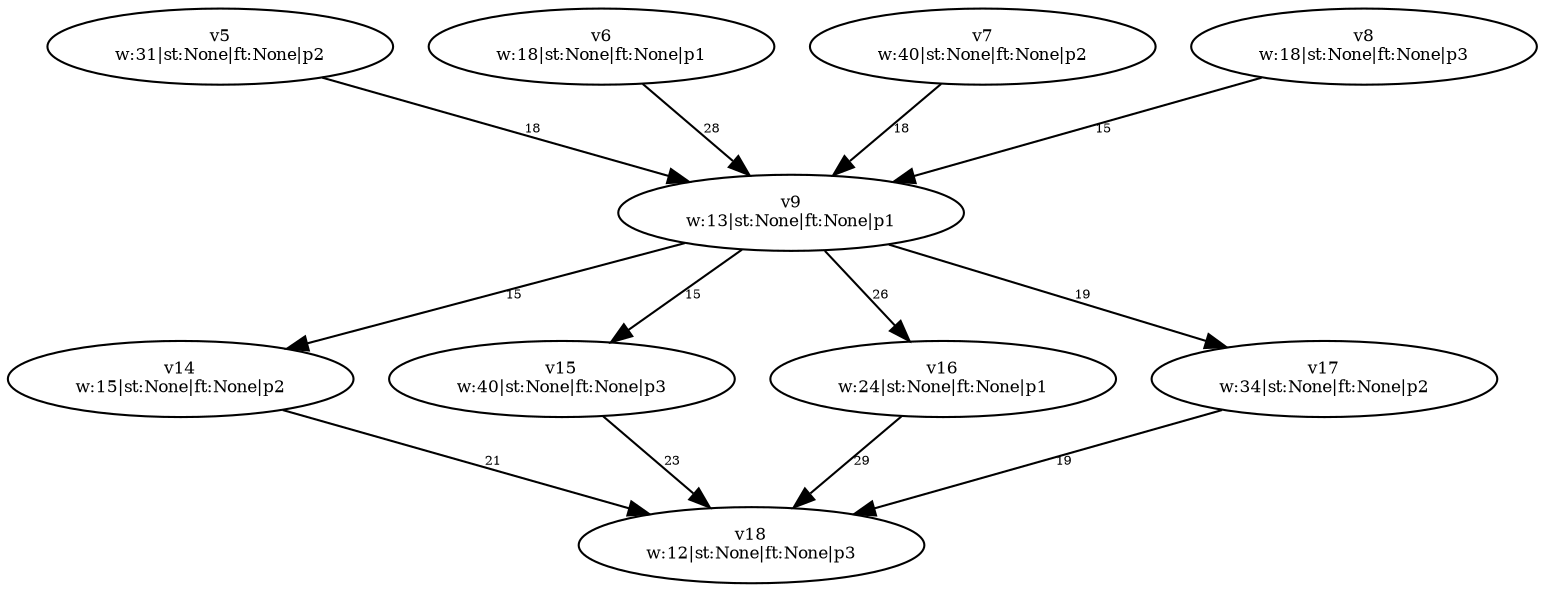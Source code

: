 digraph {
	v5 [label="v5
w:31|st:None|ft:None|p2" fontsize=8.0]
	v6 [label="v6
w:18|st:None|ft:None|p1" fontsize=8.0]
	v7 [label="v7
w:40|st:None|ft:None|p2" fontsize=8.0]
	v8 [label="v8
w:18|st:None|ft:None|p3" fontsize=8.0]
	v9 [label="v9
w:13|st:None|ft:None|p1" fontsize=8.0]
	v14 [label="v14
w:15|st:None|ft:None|p2" fontsize=8.0]
	v15 [label="v15
w:40|st:None|ft:None|p3" fontsize=8.0]
	v16 [label="v16
w:24|st:None|ft:None|p1" fontsize=8.0]
	v17 [label="v17
w:34|st:None|ft:None|p2" fontsize=8.0]
	v18 [label="v18
w:12|st:None|ft:None|p3" fontsize=8.0]
	v5 -> v9 [label=18 constraint=true fontsize=6.0]
	v6 -> v9 [label=28 constraint=true fontsize=6.0]
	v7 -> v9 [label=18 constraint=true fontsize=6.0]
	v8 -> v9 [label=15 constraint=true fontsize=6.0]
	v14 -> v18 [label=21 constraint=true fontsize=6.0]
	v15 -> v18 [label=23 constraint=true fontsize=6.0]
	v16 -> v18 [label=29 constraint=true fontsize=6.0]
	v17 -> v18 [label=19 constraint=true fontsize=6.0]
	v9 -> v14 [label=15 constraint=true fontsize=6.0]
	v9 -> v15 [label=15 constraint=true fontsize=6.0]
	v9 -> v16 [label=26 constraint=true fontsize=6.0]
	v9 -> v17 [label=19 constraint=true fontsize=6.0]
}
